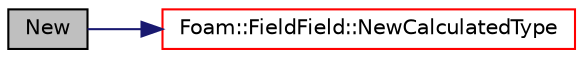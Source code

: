 digraph "New"
{
  bgcolor="transparent";
  edge [fontname="Helvetica",fontsize="10",labelfontname="Helvetica",labelfontsize="10"];
  node [fontname="Helvetica",fontsize="10",shape=record];
  rankdir="LR";
  Node1 [label="New",height=0.2,width=0.4,color="black", fillcolor="grey75", style="filled", fontcolor="black"];
  Node1 -> Node2 [color="midnightblue",fontsize="10",style="solid",fontname="Helvetica"];
  Node2 [label="Foam::FieldField::NewCalculatedType",height=0.2,width=0.4,color="red",URL="$a00766.html#a5c3e739ffe8ea667a11ab53a3a5e0fc2",tooltip="Return a pointer to a new calculatedFvPatchFieldField created on. "];
}
